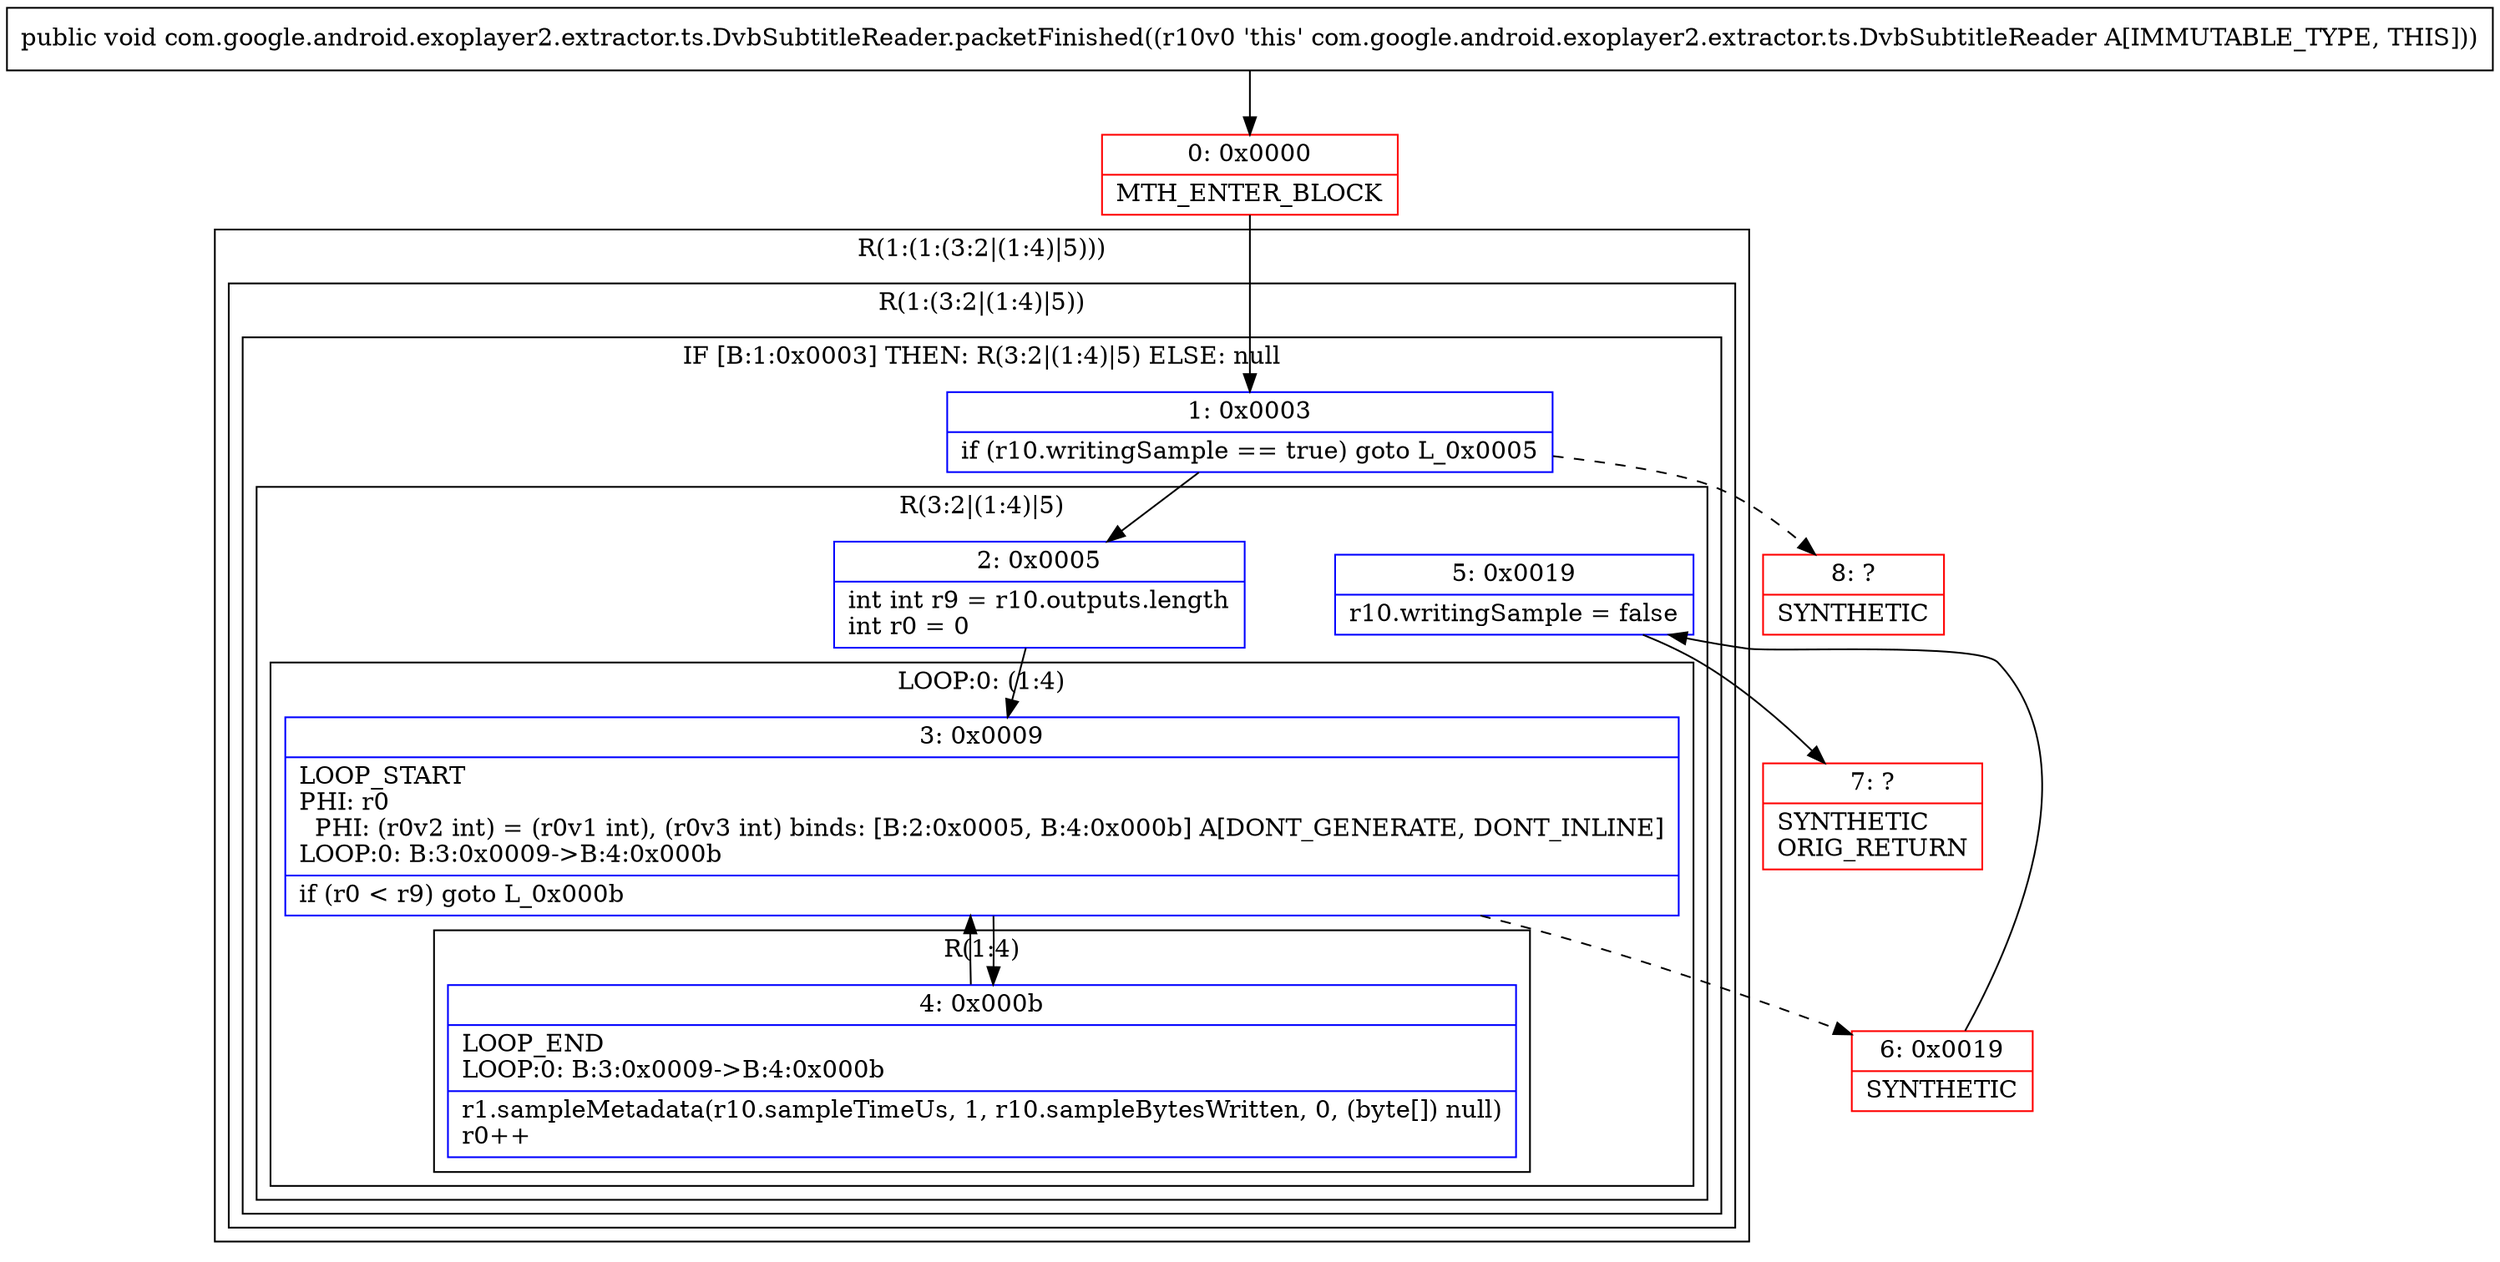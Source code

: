 digraph "CFG forcom.google.android.exoplayer2.extractor.ts.DvbSubtitleReader.packetFinished()V" {
subgraph cluster_Region_316559319 {
label = "R(1:(1:(3:2|(1:4)|5)))";
node [shape=record,color=blue];
subgraph cluster_Region_1063695170 {
label = "R(1:(3:2|(1:4)|5))";
node [shape=record,color=blue];
subgraph cluster_IfRegion_2123780113 {
label = "IF [B:1:0x0003] THEN: R(3:2|(1:4)|5) ELSE: null";
node [shape=record,color=blue];
Node_1 [shape=record,label="{1\:\ 0x0003|if (r10.writingSample == true) goto L_0x0005\l}"];
subgraph cluster_Region_96726575 {
label = "R(3:2|(1:4)|5)";
node [shape=record,color=blue];
Node_2 [shape=record,label="{2\:\ 0x0005|int int r9 = r10.outputs.length\lint r0 = 0\l}"];
subgraph cluster_LoopRegion_766210117 {
label = "LOOP:0: (1:4)";
node [shape=record,color=blue];
Node_3 [shape=record,label="{3\:\ 0x0009|LOOP_START\lPHI: r0 \l  PHI: (r0v2 int) = (r0v1 int), (r0v3 int) binds: [B:2:0x0005, B:4:0x000b] A[DONT_GENERATE, DONT_INLINE]\lLOOP:0: B:3:0x0009\-\>B:4:0x000b\l|if (r0 \< r9) goto L_0x000b\l}"];
subgraph cluster_Region_2129296689 {
label = "R(1:4)";
node [shape=record,color=blue];
Node_4 [shape=record,label="{4\:\ 0x000b|LOOP_END\lLOOP:0: B:3:0x0009\-\>B:4:0x000b\l|r1.sampleMetadata(r10.sampleTimeUs, 1, r10.sampleBytesWritten, 0, (byte[]) null)\lr0++\l}"];
}
}
Node_5 [shape=record,label="{5\:\ 0x0019|r10.writingSample = false\l}"];
}
}
}
}
Node_0 [shape=record,color=red,label="{0\:\ 0x0000|MTH_ENTER_BLOCK\l}"];
Node_6 [shape=record,color=red,label="{6\:\ 0x0019|SYNTHETIC\l}"];
Node_7 [shape=record,color=red,label="{7\:\ ?|SYNTHETIC\lORIG_RETURN\l}"];
Node_8 [shape=record,color=red,label="{8\:\ ?|SYNTHETIC\l}"];
MethodNode[shape=record,label="{public void com.google.android.exoplayer2.extractor.ts.DvbSubtitleReader.packetFinished((r10v0 'this' com.google.android.exoplayer2.extractor.ts.DvbSubtitleReader A[IMMUTABLE_TYPE, THIS])) }"];
MethodNode -> Node_0;
Node_1 -> Node_2;
Node_1 -> Node_8[style=dashed];
Node_2 -> Node_3;
Node_3 -> Node_4;
Node_3 -> Node_6[style=dashed];
Node_4 -> Node_3;
Node_5 -> Node_7;
Node_0 -> Node_1;
Node_6 -> Node_5;
}


